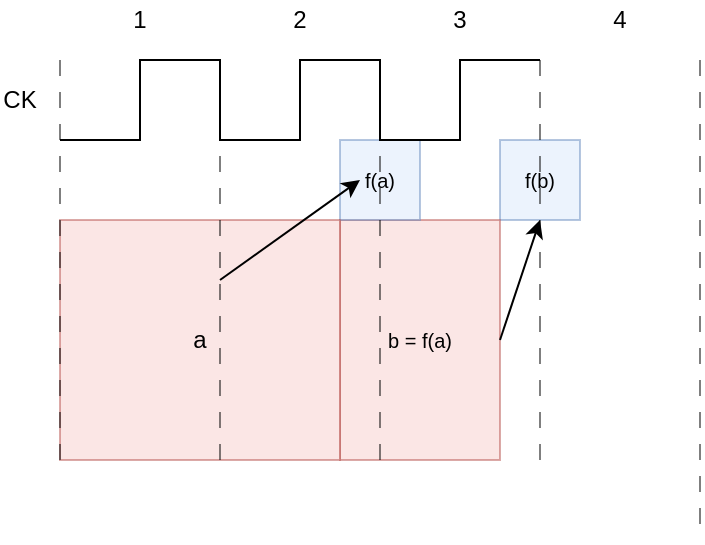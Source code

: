 <mxfile version="24.2.5" type="device">
  <diagram name="第 1 页" id="E8fWfTJ2j5ObK_sPusMv">
    <mxGraphModel dx="309" dy="377" grid="1" gridSize="10" guides="1" tooltips="1" connect="1" arrows="1" fold="1" page="0" pageScale="1" pageWidth="827" pageHeight="1169" math="0" shadow="0">
      <root>
        <mxCell id="0" />
        <mxCell id="1" parent="0" />
        <mxCell id="kTx4A98cEadDEtc7m0b7-19" value="&lt;font style=&quot;font-size: 10px;&quot;&gt;f(b)&lt;/font&gt;" style="whiteSpace=wrap;html=1;strokeColor=#6c8ebf;fillColor=#dae8fc;opacity=50;" parent="1" vertex="1">
          <mxGeometry x="420" y="440" width="40" height="40" as="geometry" />
        </mxCell>
        <mxCell id="kTx4A98cEadDEtc7m0b7-18" value="&lt;font style=&quot;font-size: 10px;&quot;&gt;b = f(a)&lt;/font&gt;" style="whiteSpace=wrap;html=1;strokeColor=#b85450;fillColor=#f8cecc;opacity=50;" parent="1" vertex="1">
          <mxGeometry x="340" y="480" width="80" height="120" as="geometry" />
        </mxCell>
        <mxCell id="kTx4A98cEadDEtc7m0b7-17" value="&lt;font style=&quot;font-size: 10px;&quot;&gt;f(a)&lt;/font&gt;" style="whiteSpace=wrap;html=1;strokeColor=#6c8ebf;fillColor=#dae8fc;opacity=50;" parent="1" vertex="1">
          <mxGeometry x="340" y="440" width="40" height="40" as="geometry" />
        </mxCell>
        <mxCell id="kTx4A98cEadDEtc7m0b7-15" value="a" style="whiteSpace=wrap;html=1;strokeColor=#b85450;fillColor=#f8cecc;opacity=50;" parent="1" vertex="1">
          <mxGeometry x="200" y="480" width="140" height="120" as="geometry" />
        </mxCell>
        <mxCell id="kTx4A98cEadDEtc7m0b7-1" value="" style="endArrow=none;html=1;rounded=0;dashed=1;dashPattern=8 8;opacity=50;" parent="1" edge="1">
          <mxGeometry width="50" height="50" relative="1" as="geometry">
            <mxPoint x="200" y="400" as="sourcePoint" />
            <mxPoint x="200" y="600" as="targetPoint" />
          </mxGeometry>
        </mxCell>
        <mxCell id="kTx4A98cEadDEtc7m0b7-2" value="" style="endArrow=none;html=1;rounded=0;dashed=1;dashPattern=8 8;opacity=50;" parent="1" edge="1">
          <mxGeometry width="50" height="50" relative="1" as="geometry">
            <mxPoint x="280" y="400" as="sourcePoint" />
            <mxPoint x="280" y="600" as="targetPoint" />
          </mxGeometry>
        </mxCell>
        <mxCell id="kTx4A98cEadDEtc7m0b7-3" value="" style="endArrow=none;html=1;rounded=0;dashed=1;dashPattern=8 8;opacity=50;" parent="1" edge="1">
          <mxGeometry width="50" height="50" relative="1" as="geometry">
            <mxPoint x="360" y="400" as="sourcePoint" />
            <mxPoint x="360" y="600" as="targetPoint" />
          </mxGeometry>
        </mxCell>
        <mxCell id="kTx4A98cEadDEtc7m0b7-4" value="" style="endArrow=none;html=1;rounded=0;dashed=1;dashPattern=8 8;opacity=50;" parent="1" edge="1">
          <mxGeometry width="50" height="50" relative="1" as="geometry">
            <mxPoint x="440" y="400" as="sourcePoint" />
            <mxPoint x="440" y="600" as="targetPoint" />
          </mxGeometry>
        </mxCell>
        <mxCell id="kTx4A98cEadDEtc7m0b7-6" value="CK" style="text;strokeColor=none;align=center;fillColor=none;html=1;verticalAlign=middle;whiteSpace=wrap;rounded=0;" parent="1" vertex="1">
          <mxGeometry x="170" y="410" width="20" height="20" as="geometry" />
        </mxCell>
        <mxCell id="kTx4A98cEadDEtc7m0b7-8" value="" style="edgeStyle=none;orthogonalLoop=1;jettySize=auto;html=1;rounded=0;endArrow=none;endFill=0;" parent="1" edge="1">
          <mxGeometry width="80" relative="1" as="geometry">
            <mxPoint x="200" y="440" as="sourcePoint" />
            <mxPoint x="440" y="400" as="targetPoint" />
            <Array as="points">
              <mxPoint x="240" y="440" />
              <mxPoint x="240" y="400" />
              <mxPoint x="280" y="400" />
              <mxPoint x="280" y="440" />
              <mxPoint x="320" y="440" />
              <mxPoint x="320" y="400" />
              <mxPoint x="360" y="400" />
              <mxPoint x="360" y="440" />
              <mxPoint x="400" y="440" />
              <mxPoint x="400" y="400" />
            </Array>
          </mxGeometry>
        </mxCell>
        <mxCell id="kTx4A98cEadDEtc7m0b7-9" value="1" style="text;strokeColor=none;align=center;fillColor=none;html=1;verticalAlign=middle;whiteSpace=wrap;rounded=0;" parent="1" vertex="1">
          <mxGeometry x="230" y="370" width="20" height="20" as="geometry" />
        </mxCell>
        <mxCell id="kTx4A98cEadDEtc7m0b7-10" value="2" style="text;strokeColor=none;align=center;fillColor=none;html=1;verticalAlign=middle;whiteSpace=wrap;rounded=0;" parent="1" vertex="1">
          <mxGeometry x="310" y="370" width="20" height="20" as="geometry" />
        </mxCell>
        <mxCell id="kTx4A98cEadDEtc7m0b7-11" value="3" style="text;strokeColor=none;align=center;fillColor=none;html=1;verticalAlign=middle;whiteSpace=wrap;rounded=0;" parent="1" vertex="1">
          <mxGeometry x="390" y="370" width="20" height="20" as="geometry" />
        </mxCell>
        <mxCell id="kTx4A98cEadDEtc7m0b7-21" value="" style="edgeStyle=none;orthogonalLoop=1;jettySize=auto;html=1;rounded=0;" parent="1" edge="1">
          <mxGeometry width="80" relative="1" as="geometry">
            <mxPoint x="280" y="510" as="sourcePoint" />
            <mxPoint x="350" y="460" as="targetPoint" />
            <Array as="points" />
          </mxGeometry>
        </mxCell>
        <mxCell id="kTx4A98cEadDEtc7m0b7-22" value="" style="edgeStyle=none;orthogonalLoop=1;jettySize=auto;html=1;rounded=0;exitX=1;exitY=0.5;exitDx=0;exitDy=0;" parent="1" edge="1" source="kTx4A98cEadDEtc7m0b7-18">
          <mxGeometry width="80" relative="1" as="geometry">
            <mxPoint x="390" y="570" as="sourcePoint" />
            <mxPoint x="440" y="480" as="targetPoint" />
            <Array as="points" />
          </mxGeometry>
        </mxCell>
        <mxCell id="kTx4A98cEadDEtc7m0b7-23" value="" style="endArrow=none;html=1;rounded=0;dashed=1;dashPattern=8 8;opacity=50;" parent="1" edge="1">
          <mxGeometry width="50" height="50" relative="1" as="geometry">
            <mxPoint x="520" y="400" as="sourcePoint" />
            <mxPoint x="520" y="640" as="targetPoint" />
          </mxGeometry>
        </mxCell>
        <mxCell id="kTx4A98cEadDEtc7m0b7-24" value="4" style="text;strokeColor=none;align=center;fillColor=none;html=1;verticalAlign=middle;whiteSpace=wrap;rounded=0;" parent="1" vertex="1">
          <mxGeometry x="470" y="370" width="20" height="20" as="geometry" />
        </mxCell>
      </root>
    </mxGraphModel>
  </diagram>
</mxfile>
